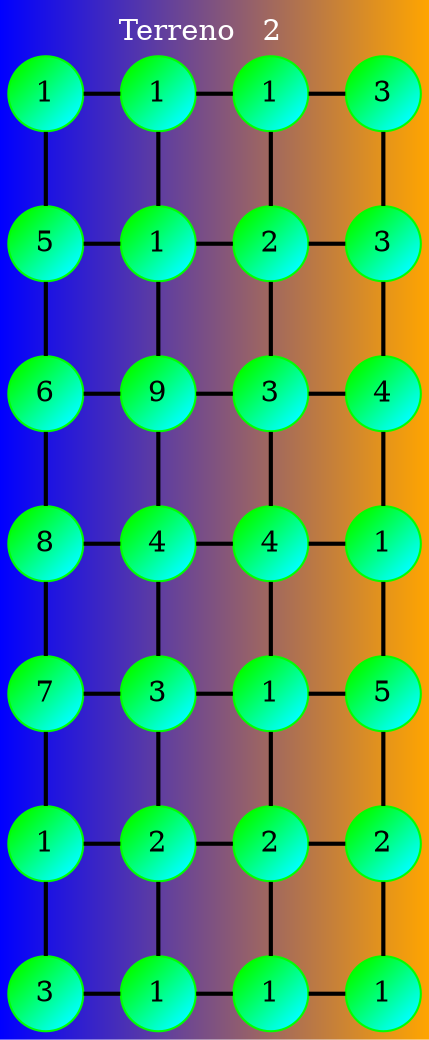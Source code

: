
        graph grid{
	            layout=dot   
                fontcolor="white" 
                label=" Terreno   2    "    
                labelloc = "t"
                bgcolor="blue:orange"    
                edge [weight=1000 style=radial color=black ]
                node [shape=circle style="filled"  color="green:cyan" gradientangle="315"]
                
                edge [weight=1000 style=bold color=black]

                    1 [ label="1" ]; 
     2 [ label="1" ]; 
     3 [ label="1" ]; 
     4 [ label="3" ]; 
     5 [ label="5" ]; 
     6 [ label="1" ]; 
     7 [ label="2" ]; 
     8 [ label="3" ]; 
     9 [ label="6" ]; 
     10 [ label="9" ]; 
     11 [ label="3" ]; 
     12 [ label="4" ]; 
     13 [ label="8" ]; 
     14 [ label="4" ]; 
     15 [ label="4" ]; 
     16 [ label="1" ]; 
     17 [ label="7" ]; 
     18 [ label="3" ]; 
     19 [ label="1" ]; 
     20 [ label="5" ]; 
     21 [ label="1" ]; 
     22 [ label="2" ]; 
     23 [ label="2" ]; 
     24 [ label="2" ]; 
     25 [ label="3" ]; 
     26 [ label="1" ]; 
     27 [ label="1" ]; 
     28 [ label="1" ]; 
 rank=same { 1--2--3--4}
 rank=same {5--6--7--8}
 rank=same {9--10--11--12}
 rank=same {13--14--15--16}
 rank=same {17--18--19--20}
 rank=same {21--22--23--24}
 rank=same {25--26--27--28}
1--5--9--13--17--21--25
2--6--10--14--18--22--26
3--7--11--15--19--23--27
4--8--12--16--20--24--28}